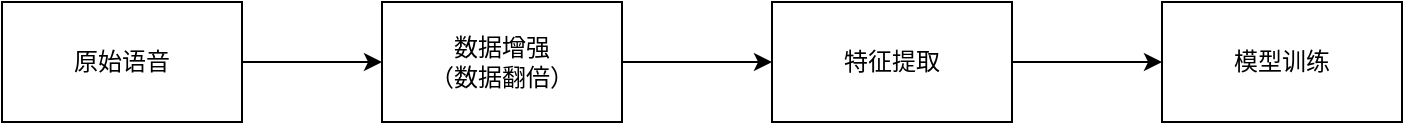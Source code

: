 <mxfile version="10.6.8" type="github"><diagram id="rdqoVA__pNs9h8WEAt0e" name="Page-1"><mxGraphModel dx="918" dy="506" grid="1" gridSize="10" guides="1" tooltips="1" connect="1" arrows="1" fold="1" page="1" pageScale="1" pageWidth="827" pageHeight="1169" math="0" shadow="0"><root><mxCell id="0"/><mxCell id="1" parent="0"/><mxCell id="-NQgUloLngWnKUhbABcD-5" style="edgeStyle=orthogonalEdgeStyle;rounded=0;orthogonalLoop=1;jettySize=auto;html=1;entryX=0;entryY=0.5;entryDx=0;entryDy=0;" edge="1" parent="1" source="-NQgUloLngWnKUhbABcD-1" target="-NQgUloLngWnKUhbABcD-3"><mxGeometry relative="1" as="geometry"/></mxCell><mxCell id="-NQgUloLngWnKUhbABcD-1" value="原始语音" style="rounded=0;whiteSpace=wrap;html=1;" vertex="1" parent="1"><mxGeometry x="20" y="190" width="120" height="60" as="geometry"/></mxCell><mxCell id="-NQgUloLngWnKUhbABcD-7" style="edgeStyle=orthogonalEdgeStyle;rounded=0;orthogonalLoop=1;jettySize=auto;html=1;entryX=0;entryY=0.5;entryDx=0;entryDy=0;" edge="1" parent="1" source="-NQgUloLngWnKUhbABcD-2" target="-NQgUloLngWnKUhbABcD-4"><mxGeometry relative="1" as="geometry"/></mxCell><mxCell id="-NQgUloLngWnKUhbABcD-2" value="特征提取" style="rounded=0;whiteSpace=wrap;html=1;" vertex="1" parent="1"><mxGeometry x="405" y="190" width="120" height="60" as="geometry"/></mxCell><mxCell id="-NQgUloLngWnKUhbABcD-6" style="edgeStyle=orthogonalEdgeStyle;rounded=0;orthogonalLoop=1;jettySize=auto;html=1;entryX=0;entryY=0.5;entryDx=0;entryDy=0;" edge="1" parent="1" source="-NQgUloLngWnKUhbABcD-3" target="-NQgUloLngWnKUhbABcD-2"><mxGeometry relative="1" as="geometry"/></mxCell><mxCell id="-NQgUloLngWnKUhbABcD-3" value="数据增强&lt;br&gt;（数据翻倍）&lt;br&gt;" style="rounded=0;whiteSpace=wrap;html=1;" vertex="1" parent="1"><mxGeometry x="210" y="190" width="120" height="60" as="geometry"/></mxCell><mxCell id="-NQgUloLngWnKUhbABcD-4" value="模型训练" style="rounded=0;whiteSpace=wrap;html=1;" vertex="1" parent="1"><mxGeometry x="600" y="190" width="120" height="60" as="geometry"/></mxCell></root></mxGraphModel></diagram></mxfile>